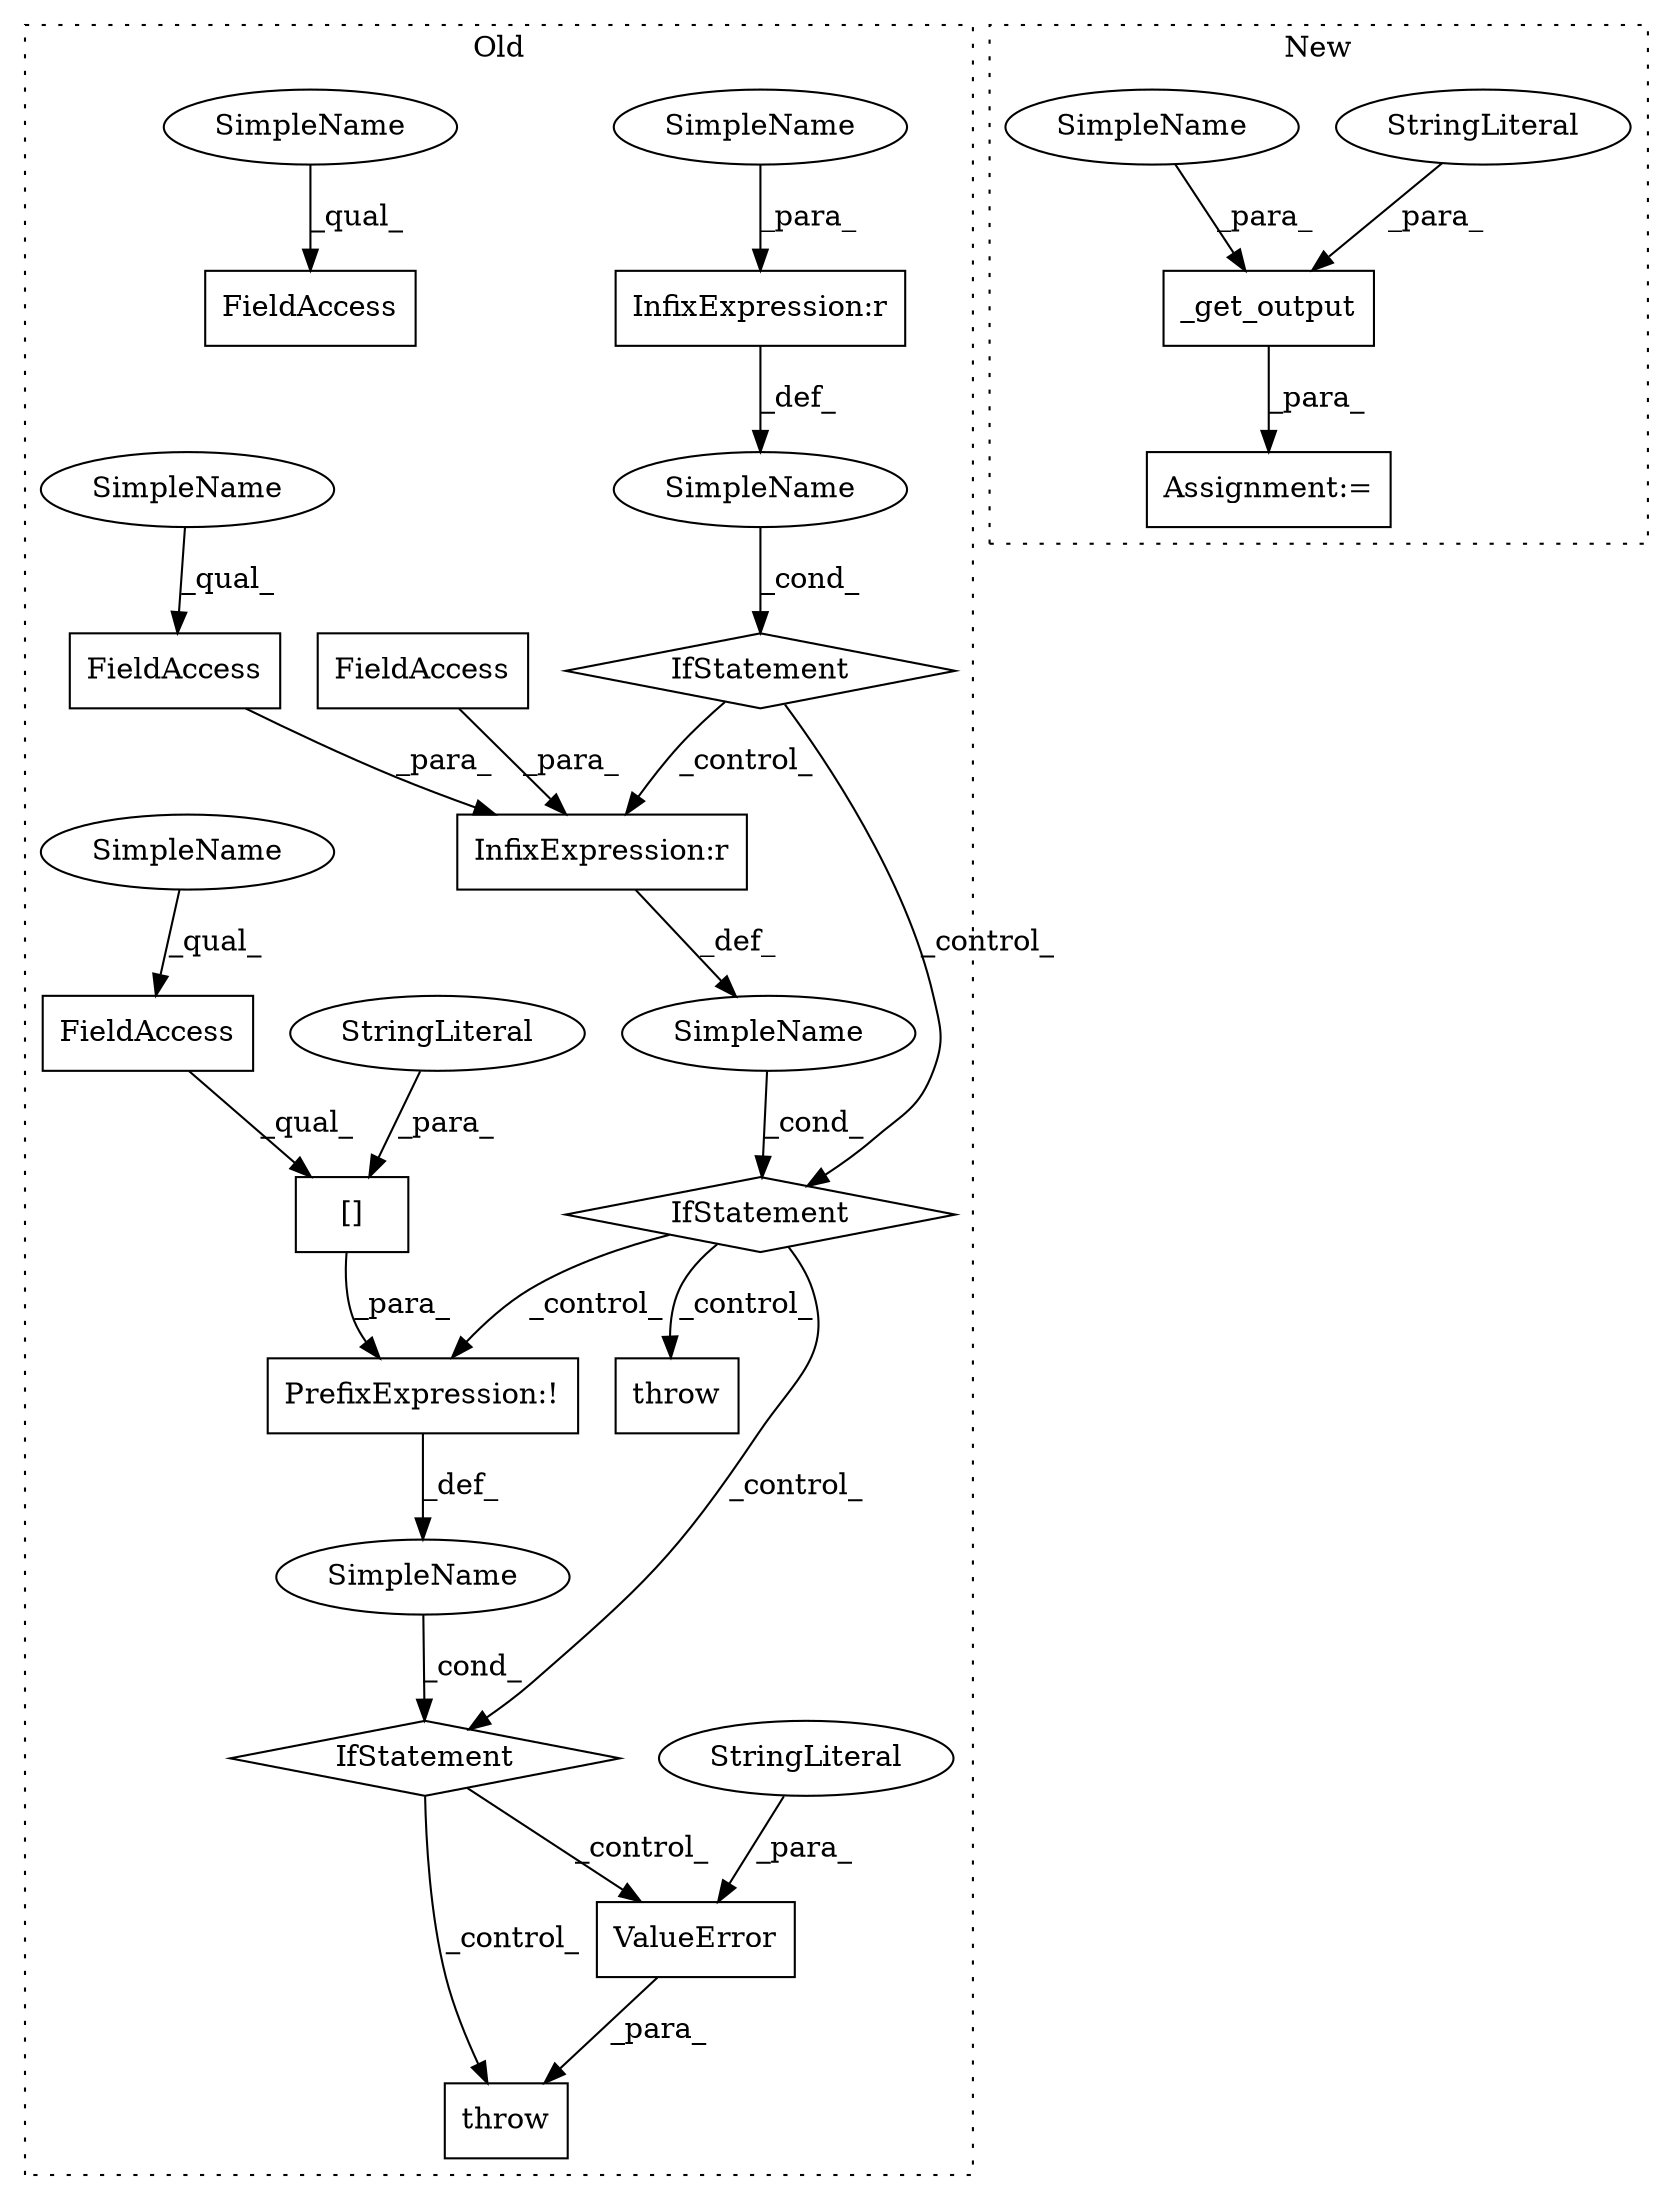 digraph G {
subgraph cluster0 {
1 [label="[]" a="2" s="1246,1273" l="13,1" shape="box"];
3 [label="PrefixExpression:!" a="38" s="1245" l="1" shape="box"];
4 [label="SimpleName" a="42" s="" l="" shape="ellipse"];
5 [label="throw" a="53" s="1417" l="6" shape="box"];
7 [label="StringLiteral" a="45" s="1259" l="14" shape="ellipse"];
8 [label="InfixExpression:r" a="27" s="1046" l="4" shape="box"];
9 [label="FieldAccess" a="22" s="1128" l="12" shape="box"];
10 [label="SimpleName" a="42" s="" l="" shape="ellipse"];
11 [label="IfStatement" a="25" s="1241,1274" l="4,2" shape="diamond"];
12 [label="FieldAccess" a="22" s="1246" l="12" shape="box"];
13 [label="FieldAccess" a="22" s="1376" l="12" shape="box"];
14 [label="IfStatement" a="25" s="1036,1054" l="4,2" shape="diamond"];
15 [label="ValueError" a="32" s="1423,1500" l="11,1" shape="box"];
16 [label="StringLiteral" a="45" s="1434" l="66" shape="ellipse"];
17 [label="InfixExpression:r" a="27" s="1140" l="4" shape="box"];
18 [label="throw" a="53" s="1160" l="6" shape="box"];
19 [label="FieldAccess" a="22" s="1144" l="4" shape="box"];
20 [label="IfStatement" a="25" s="1124,1148" l="4,2" shape="diamond"];
21 [label="SimpleName" a="42" s="" l="" shape="ellipse"];
23 [label="SimpleName" a="42" s="1040" l="6" shape="ellipse"];
24 [label="SimpleName" a="42" s="1128" l="6" shape="ellipse"];
25 [label="SimpleName" a="42" s="1376" l="6" shape="ellipse"];
26 [label="SimpleName" a="42" s="1246" l="6" shape="ellipse"];
label = "Old";
style="dotted";
}
subgraph cluster1 {
2 [label="_get_output" a="32" s="706,754" l="12,1" shape="box"];
6 [label="StringLiteral" a="45" s="733" l="16" shape="ellipse"];
22 [label="Assignment:=" a="7" s="705" l="1" shape="box"];
27 [label="SimpleName" a="42" s="726" l="6" shape="ellipse"];
label = "New";
style="dotted";
}
1 -> 3 [label="_para_"];
2 -> 22 [label="_para_"];
3 -> 10 [label="_def_"];
4 -> 14 [label="_cond_"];
6 -> 2 [label="_para_"];
7 -> 1 [label="_para_"];
8 -> 4 [label="_def_"];
9 -> 17 [label="_para_"];
10 -> 11 [label="_cond_"];
11 -> 5 [label="_control_"];
11 -> 15 [label="_control_"];
12 -> 1 [label="_qual_"];
14 -> 17 [label="_control_"];
14 -> 20 [label="_control_"];
15 -> 5 [label="_para_"];
16 -> 15 [label="_para_"];
17 -> 21 [label="_def_"];
19 -> 17 [label="_para_"];
20 -> 18 [label="_control_"];
20 -> 11 [label="_control_"];
20 -> 3 [label="_control_"];
21 -> 20 [label="_cond_"];
23 -> 8 [label="_para_"];
24 -> 9 [label="_qual_"];
25 -> 13 [label="_qual_"];
26 -> 12 [label="_qual_"];
27 -> 2 [label="_para_"];
}